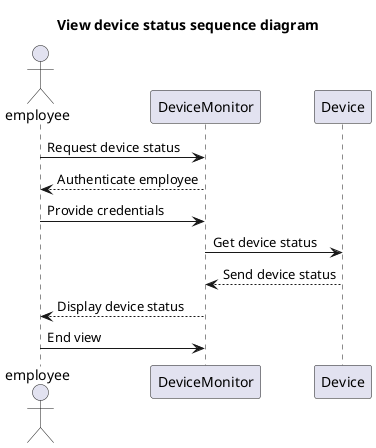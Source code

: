 @startuml
title View device status sequence diagram

Actor employee
participant DeviceMonitor

employee -> DeviceMonitor : Request device status
DeviceMonitor --> employee : Authenticate employee
employee -> DeviceMonitor : Provide credentials
DeviceMonitor -> Device : Get device status
Device --> DeviceMonitor : Send device status
DeviceMonitor --> employee : Display device status
employee -> DeviceMonitor : End view

@enduml
